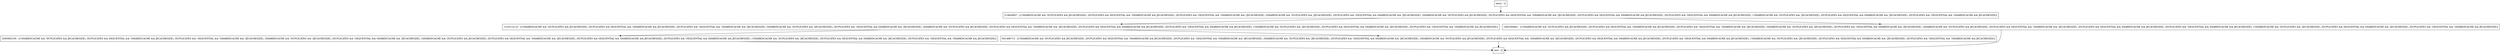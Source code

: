 digraph setProgress {
node [shape=record];
entry [label="entry - []"];
exit [label="exit - []"];
2095892195 [label="2095892195 - [(!SHAREDCACHE && !DUPLICATES && JECACHESIZE), (DUPLICATES && SEQUENTIAL && !SHAREDCACHE && JECACHESIZE), (DUPLICATES && !SEQUENTIAL && !SHAREDCACHE && !JECACHESIZE), (SHAREDCACHE && !DUPLICATES && !JECACHESIZE), (DUPLICATES && !SEQUENTIAL && SHAREDCACHE && !JECACHESIZE), (SHAREDCACHE && !DUPLICATES && JECACHESIZE), (DUPLICATES && SEQUENTIAL && !SHAREDCACHE && !JECACHESIZE), (DUPLICATES && SEQUENTIAL && SHAREDCACHE && JECACHESIZE), (DUPLICATES && !SEQUENTIAL && SHAREDCACHE && JECACHESIZE), (!SHAREDCACHE && !DUPLICATES && !JECACHESIZE), (DUPLICATES && SEQUENTIAL && SHAREDCACHE && !JECACHESIZE), (DUPLICATES && !SEQUENTIAL && !SHAREDCACHE && JECACHESIZE)]"];
1319114110 [label="1319114110 - [(!SHAREDCACHE && !DUPLICATES && JECACHESIZE), (DUPLICATES && SEQUENTIAL && !SHAREDCACHE && JECACHESIZE), (DUPLICATES && !SEQUENTIAL && !SHAREDCACHE && !JECACHESIZE), (SHAREDCACHE && !DUPLICATES && !JECACHESIZE), (DUPLICATES && !SEQUENTIAL && SHAREDCACHE && !JECACHESIZE), (SHAREDCACHE && !DUPLICATES && JECACHESIZE), (DUPLICATES && SEQUENTIAL && !SHAREDCACHE && !JECACHESIZE), (DUPLICATES && SEQUENTIAL && SHAREDCACHE && JECACHESIZE), (DUPLICATES && !SEQUENTIAL && SHAREDCACHE && JECACHESIZE), (!SHAREDCACHE && !DUPLICATES && !JECACHESIZE), (DUPLICATES && SEQUENTIAL && SHAREDCACHE && !JECACHESIZE), (DUPLICATES && !SEQUENTIAL && !SHAREDCACHE && JECACHESIZE)]"];
214640807 [label="214640807 - [(!SHAREDCACHE && !DUPLICATES && JECACHESIZE), (DUPLICATES && SEQUENTIAL && !SHAREDCACHE && JECACHESIZE), (DUPLICATES && !SEQUENTIAL && !SHAREDCACHE && !JECACHESIZE), (SHAREDCACHE && !DUPLICATES && !JECACHESIZE), (DUPLICATES && !SEQUENTIAL && SHAREDCACHE && !JECACHESIZE), (SHAREDCACHE && !DUPLICATES && JECACHESIZE), (DUPLICATES && SEQUENTIAL && !SHAREDCACHE && !JECACHESIZE), (DUPLICATES && SEQUENTIAL && SHAREDCACHE && JECACHESIZE), (DUPLICATES && !SEQUENTIAL && SHAREDCACHE && JECACHESIZE), (!SHAREDCACHE && !DUPLICATES && !JECACHESIZE), (DUPLICATES && SEQUENTIAL && SHAREDCACHE && !JECACHESIZE), (DUPLICATES && !SEQUENTIAL && !SHAREDCACHE && JECACHESIZE)]"];
1845394861 [label="1845394861 - [(!SHAREDCACHE && !DUPLICATES && JECACHESIZE), (DUPLICATES && SEQUENTIAL && !SHAREDCACHE && JECACHESIZE), (DUPLICATES && !SEQUENTIAL && !SHAREDCACHE && !JECACHESIZE), (SHAREDCACHE && !DUPLICATES && !JECACHESIZE), (DUPLICATES && !SEQUENTIAL && SHAREDCACHE && !JECACHESIZE), (SHAREDCACHE && !DUPLICATES && JECACHESIZE), (DUPLICATES && SEQUENTIAL && !SHAREDCACHE && !JECACHESIZE), (DUPLICATES && SEQUENTIAL && SHAREDCACHE && JECACHESIZE), (DUPLICATES && !SEQUENTIAL && SHAREDCACHE && JECACHESIZE), (!SHAREDCACHE && !DUPLICATES && !JECACHESIZE), (DUPLICATES && SEQUENTIAL && SHAREDCACHE && !JECACHESIZE), (DUPLICATES && !SEQUENTIAL && !SHAREDCACHE && JECACHESIZE)]"];
691488713 [label="691488713 - [(!SHAREDCACHE && !DUPLICATES && JECACHESIZE), (DUPLICATES && SEQUENTIAL && !SHAREDCACHE && JECACHESIZE), (DUPLICATES && !SEQUENTIAL && !SHAREDCACHE && !JECACHESIZE), (SHAREDCACHE && !DUPLICATES && !JECACHESIZE), (DUPLICATES && !SEQUENTIAL && SHAREDCACHE && !JECACHESIZE), (SHAREDCACHE && !DUPLICATES && JECACHESIZE), (DUPLICATES && SEQUENTIAL && !SHAREDCACHE && !JECACHESIZE), (DUPLICATES && SEQUENTIAL && SHAREDCACHE && JECACHESIZE), (DUPLICATES && !SEQUENTIAL && SHAREDCACHE && JECACHESIZE), (!SHAREDCACHE && !DUPLICATES && !JECACHESIZE), (DUPLICATES && SEQUENTIAL && SHAREDCACHE && !JECACHESIZE), (DUPLICATES && !SEQUENTIAL && !SHAREDCACHE && JECACHESIZE)]"];
entry;
exit;
entry -> 214640807;
2095892195 -> exit;
1319114110 -> 2095892195;
1319114110 -> 691488713;
214640807 -> 1319114110;
214640807 -> 1845394861;
1845394861 -> exit;
691488713 -> exit;
}
